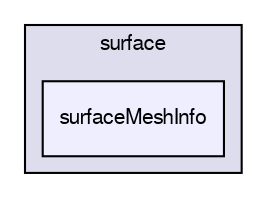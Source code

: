 digraph "applications/utilities/surface/surfaceMeshInfo" {
  bgcolor=transparent;
  compound=true
  node [ fontsize="10", fontname="FreeSans"];
  edge [ labelfontsize="10", labelfontname="FreeSans"];
  subgraph clusterdir_f17de662d5fa06afbf0442aecb6ca0a0 {
    graph [ bgcolor="#ddddee", pencolor="black", label="surface" fontname="FreeSans", fontsize="10", URL="dir_f17de662d5fa06afbf0442aecb6ca0a0.html"]
  dir_4250d70341b4272cd95f3cf65a0d247f [shape=box, label="surfaceMeshInfo", style="filled", fillcolor="#eeeeff", pencolor="black", URL="dir_4250d70341b4272cd95f3cf65a0d247f.html"];
  }
}
